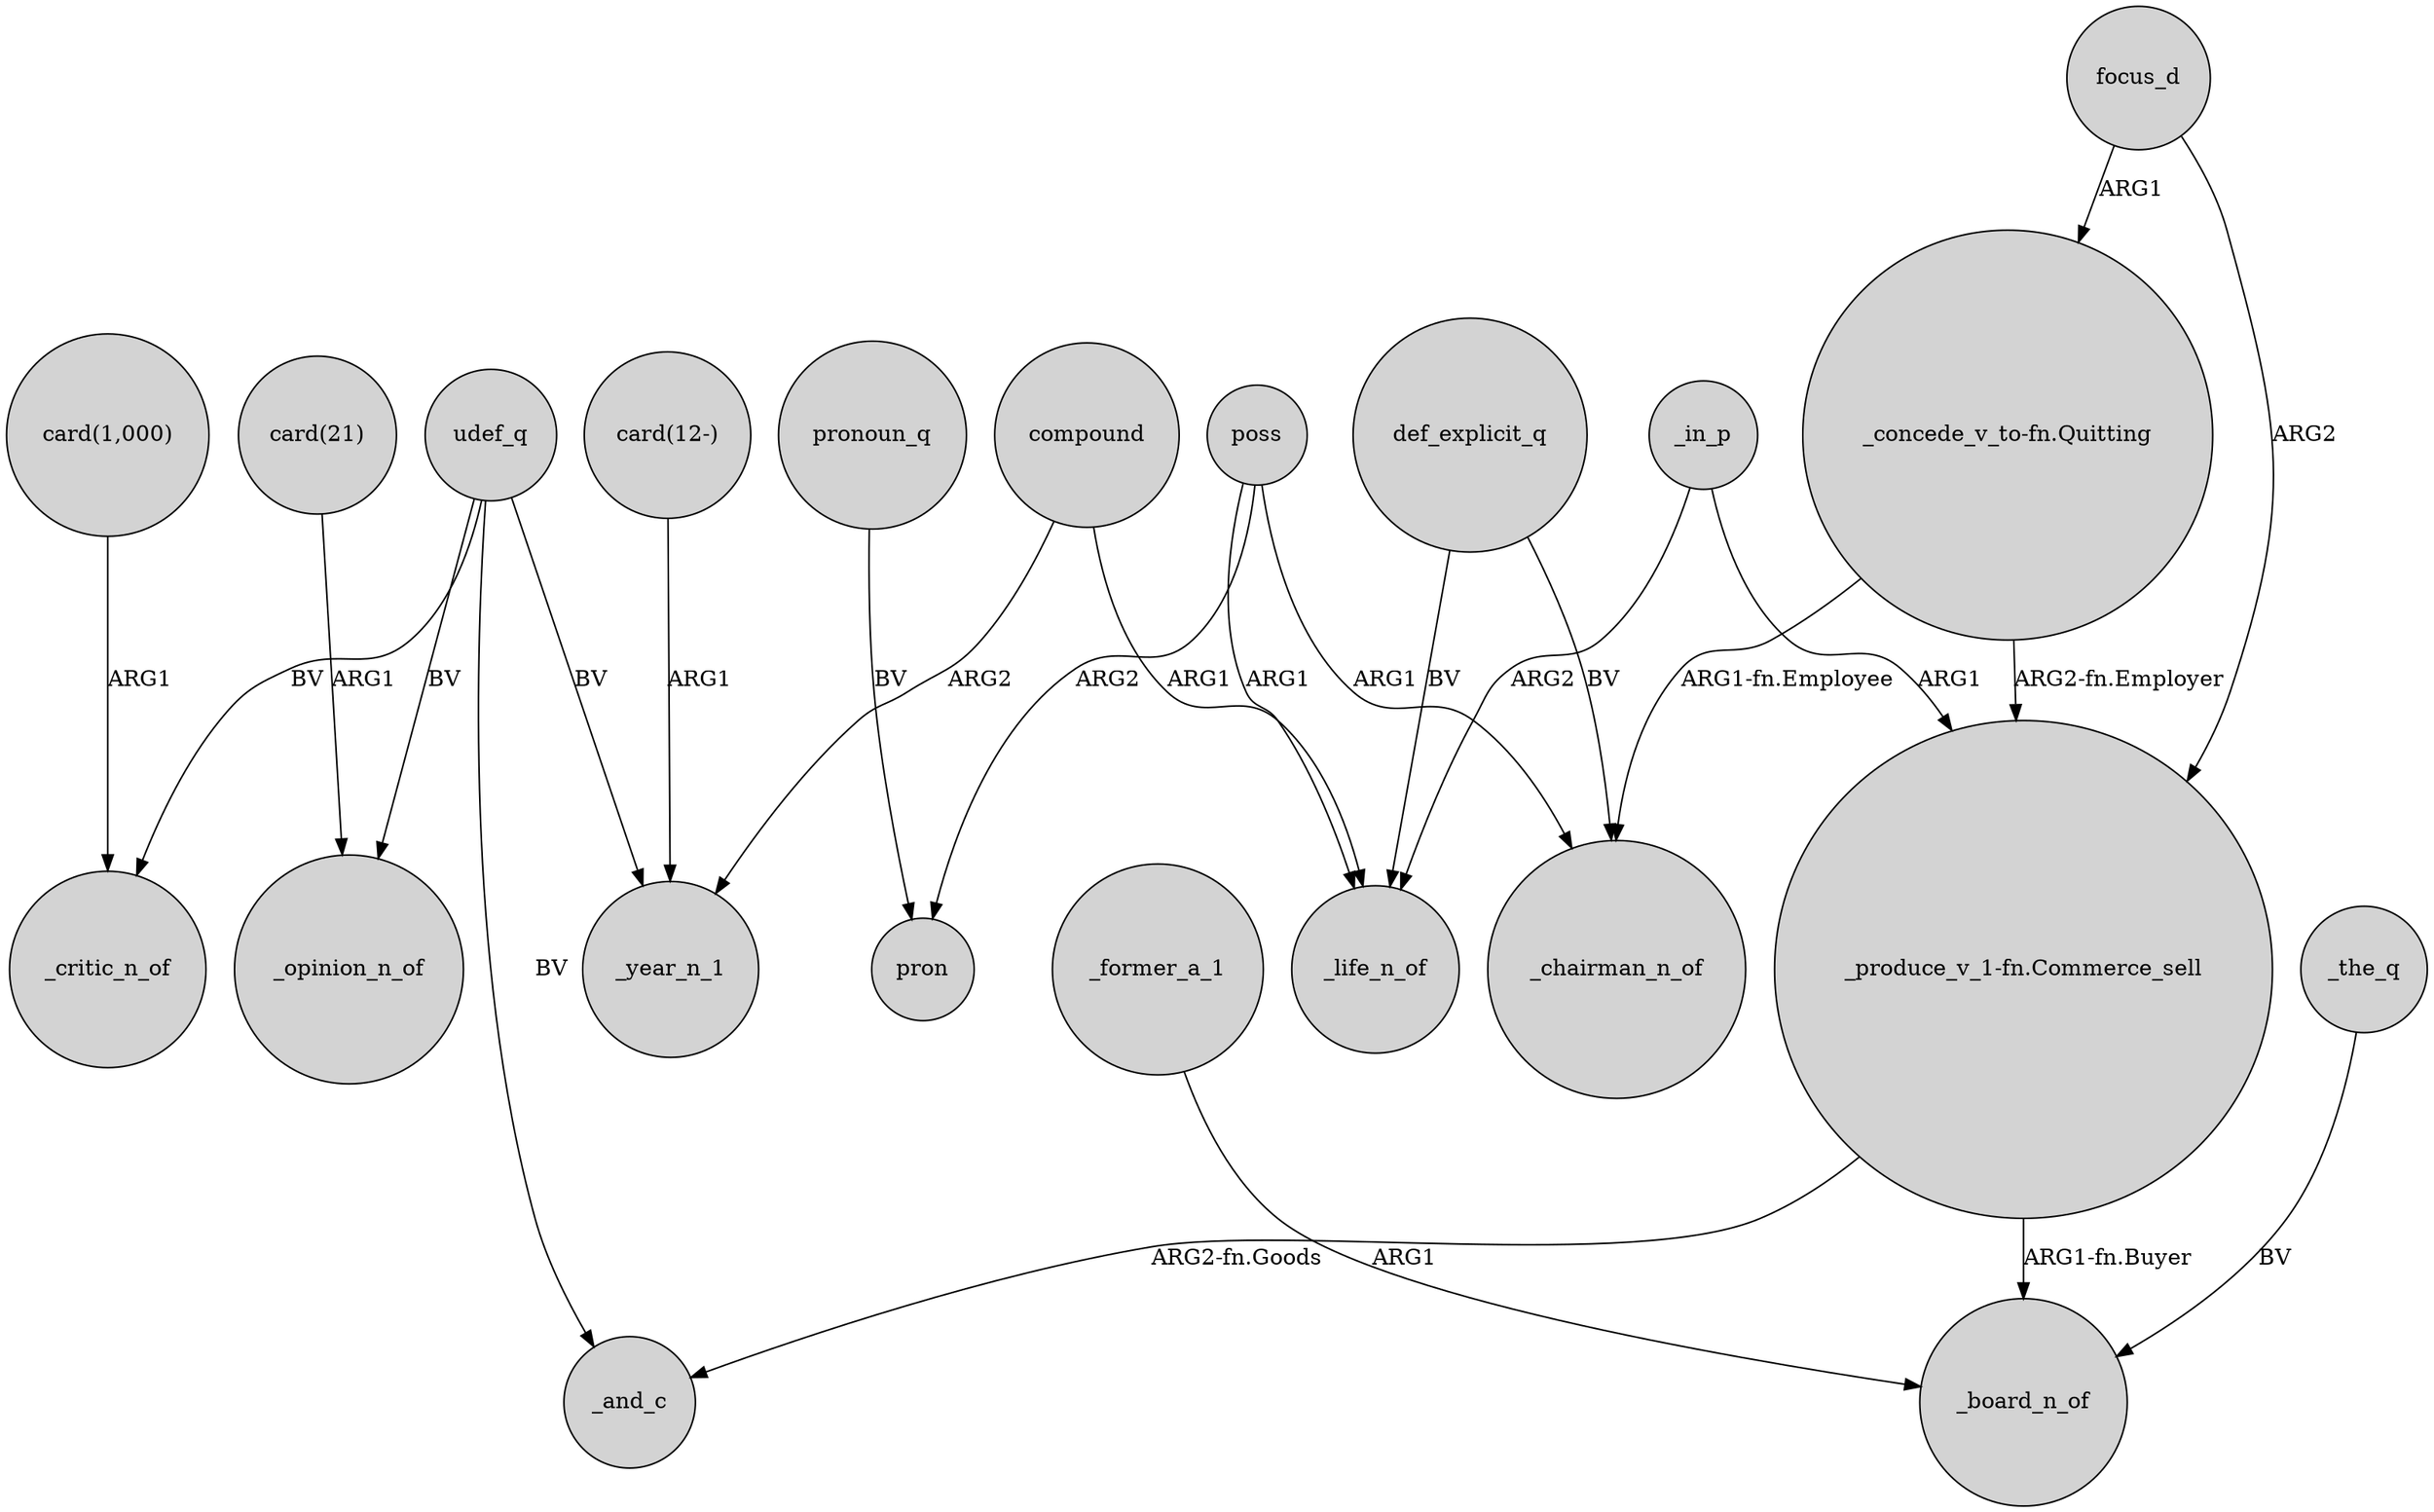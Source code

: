 digraph {
	node [shape=circle style=filled]
	"card(1,000)" -> _critic_n_of [label=ARG1]
	"_concede_v_to-fn.Quitting" -> _chairman_n_of [label="ARG1-fn.Employee"]
	compound -> _life_n_of [label=ARG1]
	poss -> _life_n_of [label=ARG1]
	udef_q -> _and_c [label=BV]
	_in_p -> "_produce_v_1-fn.Commerce_sell" [label=ARG1]
	def_explicit_q -> _chairman_n_of [label=BV]
	_the_q -> _board_n_of [label=BV]
	_former_a_1 -> _board_n_of [label=ARG1]
	pronoun_q -> pron [label=BV]
	"card(12-)" -> _year_n_1 [label=ARG1]
	poss -> pron [label=ARG2]
	compound -> _year_n_1 [label=ARG2]
	def_explicit_q -> _life_n_of [label=BV]
	"_concede_v_to-fn.Quitting" -> "_produce_v_1-fn.Commerce_sell" [label="ARG2-fn.Employer"]
	_in_p -> _life_n_of [label=ARG2]
	"_produce_v_1-fn.Commerce_sell" -> _board_n_of [label="ARG1-fn.Buyer"]
	"_produce_v_1-fn.Commerce_sell" -> _and_c [label="ARG2-fn.Goods"]
	focus_d -> "_concede_v_to-fn.Quitting" [label=ARG1]
	udef_q -> _opinion_n_of [label=BV]
	udef_q -> _year_n_1 [label=BV]
	poss -> _chairman_n_of [label=ARG1]
	udef_q -> _critic_n_of [label=BV]
	"card(21)" -> _opinion_n_of [label=ARG1]
	focus_d -> "_produce_v_1-fn.Commerce_sell" [label=ARG2]
}
